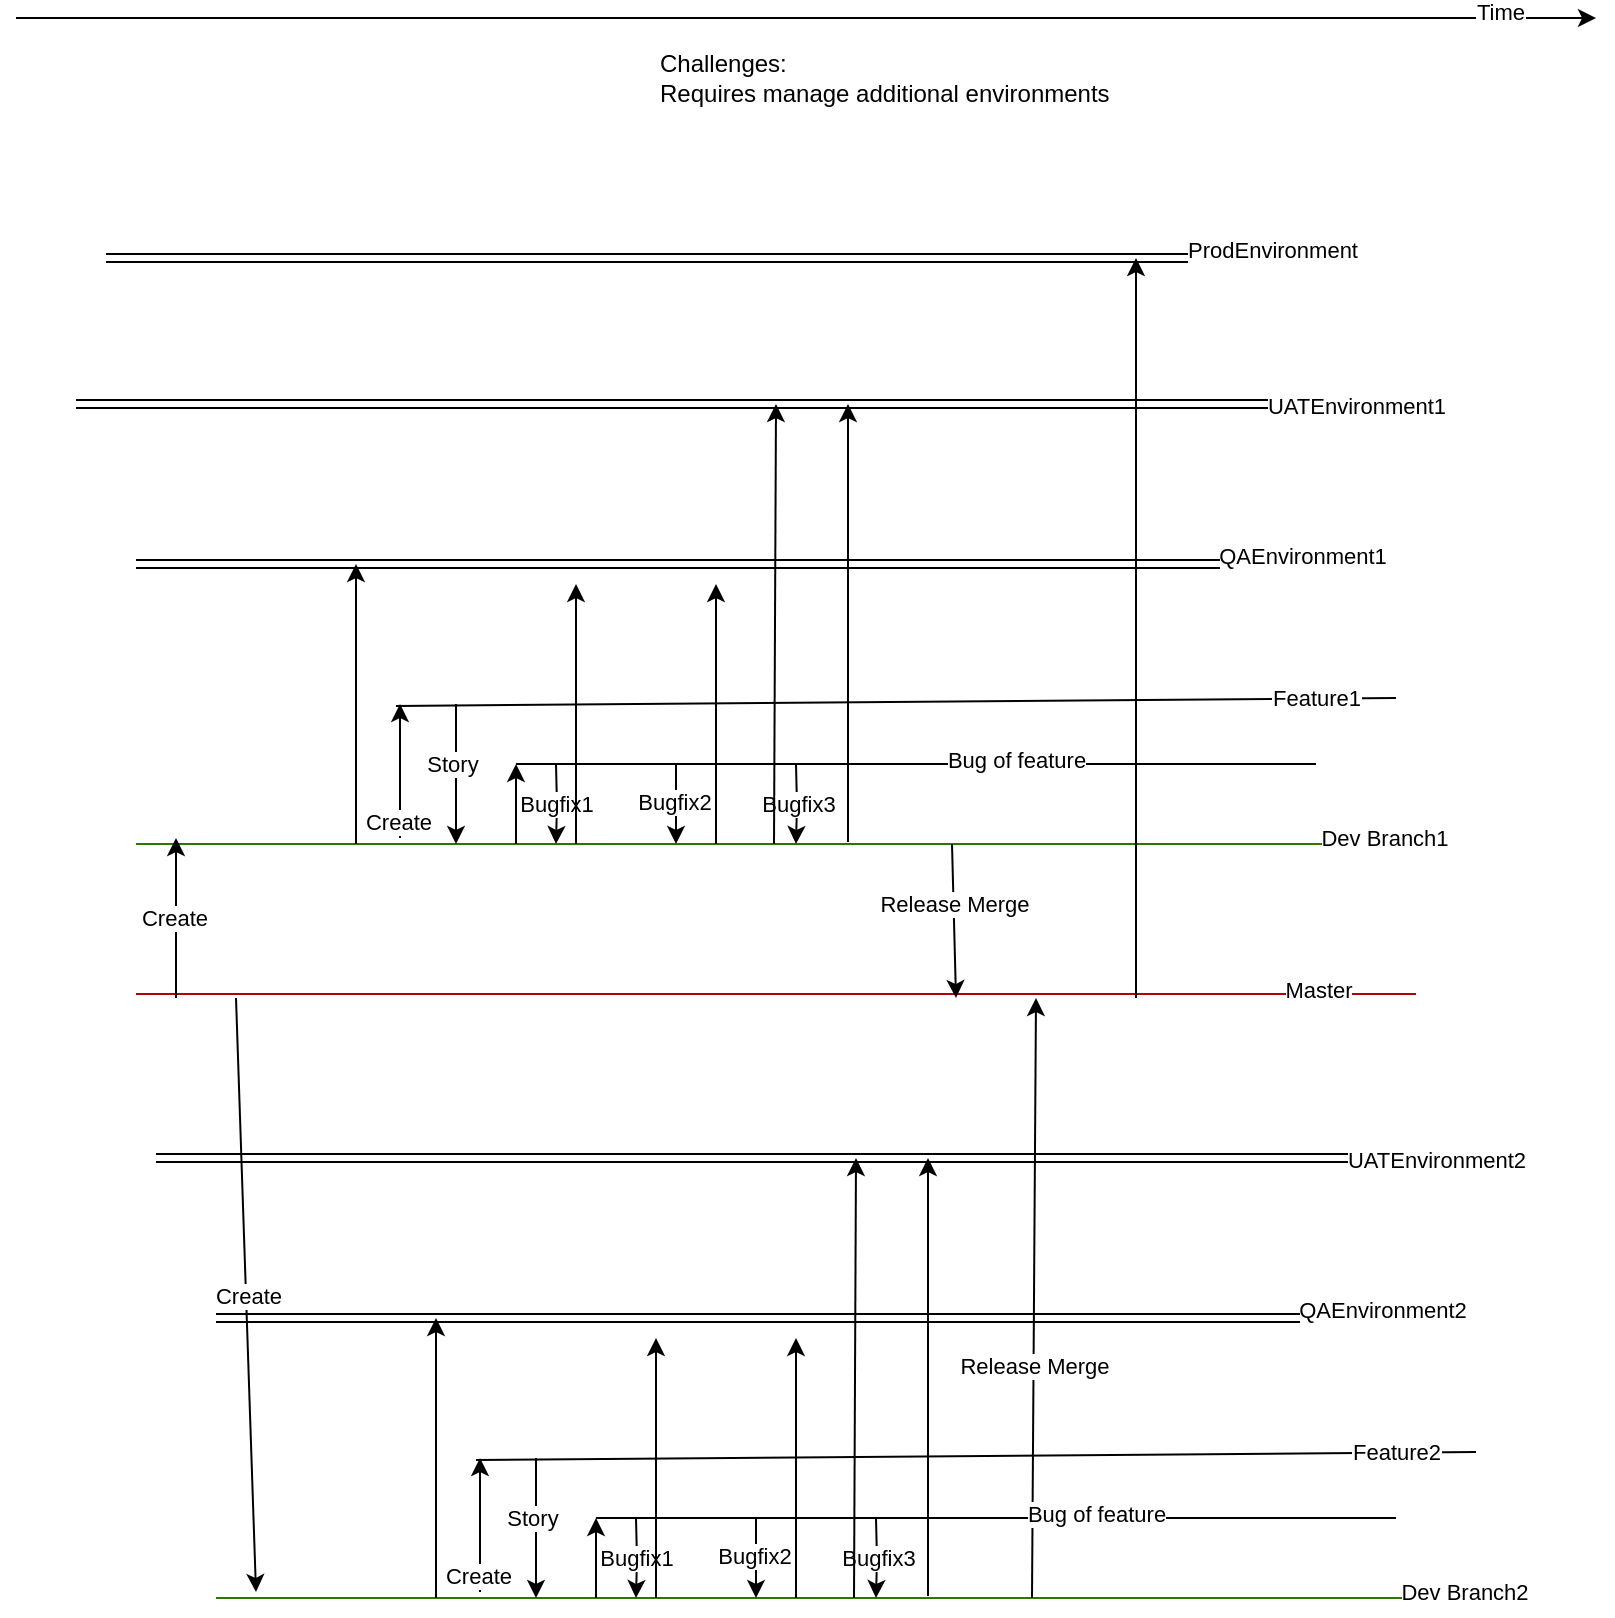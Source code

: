 <mxfile version="28.0.7">
  <diagram name="Page-1" id="RSDUTmjx3TpfhgwKDqh5">
    <mxGraphModel dx="2585" dy="1545" grid="1" gridSize="10" guides="1" tooltips="1" connect="1" arrows="1" fold="1" page="1" pageScale="1" pageWidth="1100" pageHeight="850" math="0" shadow="0">
      <root>
        <mxCell id="0" />
        <mxCell id="1" parent="0" />
        <mxCell id="cFiekwsGZU19lGgXHQVi-1" value="" style="endArrow=none;html=1;rounded=0;fillColor=#60a917;strokeColor=#2D7600;" edge="1" parent="1">
          <mxGeometry width="50" height="50" relative="1" as="geometry">
            <mxPoint x="200" y="441" as="sourcePoint" />
            <mxPoint x="840" y="441" as="targetPoint" />
          </mxGeometry>
        </mxCell>
        <mxCell id="cFiekwsGZU19lGgXHQVi-2" value="Dev Branch1" style="edgeLabel;html=1;align=center;verticalAlign=middle;resizable=0;points=[];" vertex="1" connectable="0" parent="cFiekwsGZU19lGgXHQVi-1">
          <mxGeometry x="0.949" y="3" relative="1" as="geometry">
            <mxPoint as="offset" />
          </mxGeometry>
        </mxCell>
        <mxCell id="cFiekwsGZU19lGgXHQVi-3" value="" style="endArrow=none;html=1;rounded=0;fillColor=#e51400;strokeColor=#B20000;" edge="1" parent="1">
          <mxGeometry width="50" height="50" relative="1" as="geometry">
            <mxPoint x="200" y="516" as="sourcePoint" />
            <mxPoint x="840" y="516" as="targetPoint" />
          </mxGeometry>
        </mxCell>
        <mxCell id="cFiekwsGZU19lGgXHQVi-4" value="Master" style="edgeLabel;html=1;align=center;verticalAlign=middle;resizable=0;points=[];" vertex="1" connectable="0" parent="cFiekwsGZU19lGgXHQVi-3">
          <mxGeometry x="0.847" y="2" relative="1" as="geometry">
            <mxPoint as="offset" />
          </mxGeometry>
        </mxCell>
        <mxCell id="cFiekwsGZU19lGgXHQVi-5" style="edgeStyle=orthogonalEdgeStyle;rounded=0;orthogonalLoop=1;jettySize=auto;html=1;" edge="1" parent="1">
          <mxGeometry relative="1" as="geometry">
            <mxPoint x="360" y="441" as="targetPoint" />
            <mxPoint x="360" y="371" as="sourcePoint" />
          </mxGeometry>
        </mxCell>
        <mxCell id="cFiekwsGZU19lGgXHQVi-6" value="Story" style="edgeLabel;html=1;align=center;verticalAlign=middle;resizable=0;points=[];" vertex="1" connectable="0" parent="cFiekwsGZU19lGgXHQVi-5">
          <mxGeometry x="0.833" y="-2" relative="1" as="geometry">
            <mxPoint y="-34" as="offset" />
          </mxGeometry>
        </mxCell>
        <mxCell id="cFiekwsGZU19lGgXHQVi-7" style="edgeStyle=orthogonalEdgeStyle;rounded=0;orthogonalLoop=1;jettySize=auto;html=1;" edge="1" parent="1">
          <mxGeometry relative="1" as="geometry">
            <mxPoint x="410" y="441" as="targetPoint" />
            <mxPoint x="410" y="401" as="sourcePoint" />
          </mxGeometry>
        </mxCell>
        <mxCell id="cFiekwsGZU19lGgXHQVi-8" value="Bugfix1" style="edgeLabel;html=1;align=center;verticalAlign=middle;resizable=0;points=[];" vertex="1" connectable="0" parent="cFiekwsGZU19lGgXHQVi-7">
          <mxGeometry x="0.707" relative="1" as="geometry">
            <mxPoint y="-14" as="offset" />
          </mxGeometry>
        </mxCell>
        <mxCell id="cFiekwsGZU19lGgXHQVi-9" style="edgeStyle=orthogonalEdgeStyle;rounded=0;orthogonalLoop=1;jettySize=auto;html=1;" edge="1" parent="1">
          <mxGeometry relative="1" as="geometry">
            <mxPoint x="530" y="441" as="targetPoint" />
            <mxPoint x="530" y="401" as="sourcePoint" />
          </mxGeometry>
        </mxCell>
        <mxCell id="cFiekwsGZU19lGgXHQVi-10" value="Bugfix3" style="edgeLabel;html=1;align=center;verticalAlign=middle;resizable=0;points=[];" vertex="1" connectable="0" parent="cFiekwsGZU19lGgXHQVi-9">
          <mxGeometry x="0.501" y="-2" relative="1" as="geometry">
            <mxPoint x="2" y="-10" as="offset" />
          </mxGeometry>
        </mxCell>
        <mxCell id="cFiekwsGZU19lGgXHQVi-11" value="" style="endArrow=classic;html=1;rounded=0;" edge="1" parent="1">
          <mxGeometry width="50" height="50" relative="1" as="geometry">
            <mxPoint x="140" y="28" as="sourcePoint" />
            <mxPoint x="930" y="28" as="targetPoint" />
          </mxGeometry>
        </mxCell>
        <mxCell id="cFiekwsGZU19lGgXHQVi-12" value="Time" style="edgeLabel;html=1;align=center;verticalAlign=middle;resizable=0;points=[];" vertex="1" connectable="0" parent="cFiekwsGZU19lGgXHQVi-11">
          <mxGeometry x="0.877" y="3" relative="1" as="geometry">
            <mxPoint as="offset" />
          </mxGeometry>
        </mxCell>
        <mxCell id="cFiekwsGZU19lGgXHQVi-13" value="" style="endArrow=none;html=1;rounded=0;" edge="1" parent="1">
          <mxGeometry width="50" height="50" relative="1" as="geometry">
            <mxPoint x="330" y="372" as="sourcePoint" />
            <mxPoint x="830" y="368" as="targetPoint" />
          </mxGeometry>
        </mxCell>
        <mxCell id="cFiekwsGZU19lGgXHQVi-14" value="Feature1" style="edgeLabel;html=1;align=center;verticalAlign=middle;resizable=0;points=[];" vertex="1" connectable="0" parent="cFiekwsGZU19lGgXHQVi-13">
          <mxGeometry x="0.656" y="1" relative="1" as="geometry">
            <mxPoint x="46" as="offset" />
          </mxGeometry>
        </mxCell>
        <mxCell id="cFiekwsGZU19lGgXHQVi-15" value="" style="endArrow=classic;html=1;rounded=0;" edge="1" parent="1">
          <mxGeometry width="50" height="50" relative="1" as="geometry">
            <mxPoint x="332" y="438" as="sourcePoint" />
            <mxPoint x="332" y="371" as="targetPoint" />
          </mxGeometry>
        </mxCell>
        <mxCell id="cFiekwsGZU19lGgXHQVi-16" value="Create" style="edgeLabel;html=1;align=center;verticalAlign=middle;resizable=0;points=[];" vertex="1" connectable="0" parent="cFiekwsGZU19lGgXHQVi-15">
          <mxGeometry x="-0.743" y="1" relative="1" as="geometry">
            <mxPoint as="offset" />
          </mxGeometry>
        </mxCell>
        <mxCell id="cFiekwsGZU19lGgXHQVi-17" value="" style="endArrow=classic;html=1;rounded=0;" edge="1" parent="1">
          <mxGeometry width="50" height="50" relative="1" as="geometry">
            <mxPoint x="470" y="401" as="sourcePoint" />
            <mxPoint x="470" y="441" as="targetPoint" />
          </mxGeometry>
        </mxCell>
        <mxCell id="cFiekwsGZU19lGgXHQVi-18" value="Bugfix2" style="edgeLabel;html=1;align=center;verticalAlign=middle;resizable=0;points=[];" vertex="1" connectable="0" parent="cFiekwsGZU19lGgXHQVi-17">
          <mxGeometry x="-0.048" y="-1" relative="1" as="geometry">
            <mxPoint as="offset" />
          </mxGeometry>
        </mxCell>
        <mxCell id="cFiekwsGZU19lGgXHQVi-19" value="" style="shape=link;html=1;rounded=0;" edge="1" parent="1">
          <mxGeometry width="100" relative="1" as="geometry">
            <mxPoint x="200" y="301" as="sourcePoint" />
            <mxPoint x="810" y="301" as="targetPoint" />
          </mxGeometry>
        </mxCell>
        <mxCell id="cFiekwsGZU19lGgXHQVi-20" value="QAEnvironment1" style="edgeLabel;html=1;align=center;verticalAlign=middle;resizable=0;points=[];" vertex="1" connectable="0" parent="cFiekwsGZU19lGgXHQVi-19">
          <mxGeometry x="0.907" y="4" relative="1" as="geometry">
            <mxPoint x="1" as="offset" />
          </mxGeometry>
        </mxCell>
        <mxCell id="cFiekwsGZU19lGgXHQVi-21" value="" style="endArrow=classic;html=1;rounded=0;" edge="1" parent="1">
          <mxGeometry width="50" height="50" relative="1" as="geometry">
            <mxPoint x="310" y="441" as="sourcePoint" />
            <mxPoint x="310" y="301" as="targetPoint" />
          </mxGeometry>
        </mxCell>
        <mxCell id="cFiekwsGZU19lGgXHQVi-22" value="" style="endArrow=classic;html=1;rounded=0;" edge="1" parent="1">
          <mxGeometry width="50" height="50" relative="1" as="geometry">
            <mxPoint x="420" y="441" as="sourcePoint" />
            <mxPoint x="420" y="311" as="targetPoint" />
          </mxGeometry>
        </mxCell>
        <mxCell id="cFiekwsGZU19lGgXHQVi-23" value="" style="shape=link;html=1;rounded=0;" edge="1" parent="1">
          <mxGeometry width="100" relative="1" as="geometry">
            <mxPoint x="170" y="221" as="sourcePoint" />
            <mxPoint x="840" y="221" as="targetPoint" />
          </mxGeometry>
        </mxCell>
        <mxCell id="cFiekwsGZU19lGgXHQVi-24" value="UATEnvironment1" style="edgeLabel;html=1;align=center;verticalAlign=middle;resizable=0;points=[];" vertex="1" connectable="0" parent="cFiekwsGZU19lGgXHQVi-23">
          <mxGeometry x="0.909" y="-1" relative="1" as="geometry">
            <mxPoint as="offset" />
          </mxGeometry>
        </mxCell>
        <mxCell id="cFiekwsGZU19lGgXHQVi-25" value="" style="endArrow=classic;html=1;rounded=0;" edge="1" parent="1">
          <mxGeometry width="50" height="50" relative="1" as="geometry">
            <mxPoint x="490" y="441" as="sourcePoint" />
            <mxPoint x="490" y="311" as="targetPoint" />
          </mxGeometry>
        </mxCell>
        <mxCell id="cFiekwsGZU19lGgXHQVi-26" value="" style="endArrow=classic;html=1;rounded=0;" edge="1" parent="1">
          <mxGeometry width="50" height="50" relative="1" as="geometry">
            <mxPoint x="608" y="441" as="sourcePoint" />
            <mxPoint x="610" y="518" as="targetPoint" />
          </mxGeometry>
        </mxCell>
        <mxCell id="cFiekwsGZU19lGgXHQVi-27" value="Release Merge" style="edgeLabel;html=1;align=center;verticalAlign=middle;resizable=0;points=[];" vertex="1" connectable="0" parent="cFiekwsGZU19lGgXHQVi-26">
          <mxGeometry x="-0.227" relative="1" as="geometry">
            <mxPoint as="offset" />
          </mxGeometry>
        </mxCell>
        <mxCell id="cFiekwsGZU19lGgXHQVi-28" value="" style="endArrow=classic;html=1;rounded=0;" edge="1" parent="1">
          <mxGeometry width="50" height="50" relative="1" as="geometry">
            <mxPoint x="519" y="441" as="sourcePoint" />
            <mxPoint x="520" y="221" as="targetPoint" />
          </mxGeometry>
        </mxCell>
        <mxCell id="cFiekwsGZU19lGgXHQVi-29" value="" style="shape=link;html=1;rounded=0;" edge="1" parent="1">
          <mxGeometry width="100" relative="1" as="geometry">
            <mxPoint x="185" y="148" as="sourcePoint" />
            <mxPoint x="795" y="148" as="targetPoint" />
          </mxGeometry>
        </mxCell>
        <mxCell id="cFiekwsGZU19lGgXHQVi-30" value="ProdEnvironment" style="edgeLabel;html=1;align=center;verticalAlign=middle;resizable=0;points=[];" vertex="1" connectable="0" parent="cFiekwsGZU19lGgXHQVi-29">
          <mxGeometry x="0.907" y="4" relative="1" as="geometry">
            <mxPoint x="1" as="offset" />
          </mxGeometry>
        </mxCell>
        <mxCell id="cFiekwsGZU19lGgXHQVi-31" value="" style="endArrow=classic;html=1;rounded=0;" edge="1" parent="1">
          <mxGeometry width="50" height="50" relative="1" as="geometry">
            <mxPoint x="700" y="518" as="sourcePoint" />
            <mxPoint x="700" y="148" as="targetPoint" />
          </mxGeometry>
        </mxCell>
        <mxCell id="cFiekwsGZU19lGgXHQVi-32" value="" style="endArrow=none;html=1;rounded=0;" edge="1" parent="1">
          <mxGeometry width="50" height="50" relative="1" as="geometry">
            <mxPoint x="390" y="401" as="sourcePoint" />
            <mxPoint x="790" y="401" as="targetPoint" />
          </mxGeometry>
        </mxCell>
        <mxCell id="cFiekwsGZU19lGgXHQVi-33" value="Bug of feature" style="edgeLabel;html=1;align=center;verticalAlign=middle;resizable=0;points=[];" vertex="1" connectable="0" parent="cFiekwsGZU19lGgXHQVi-32">
          <mxGeometry x="0.248" y="2" relative="1" as="geometry">
            <mxPoint as="offset" />
          </mxGeometry>
        </mxCell>
        <mxCell id="cFiekwsGZU19lGgXHQVi-34" value="" style="endArrow=classic;html=1;rounded=0;" edge="1" parent="1">
          <mxGeometry width="50" height="50" relative="1" as="geometry">
            <mxPoint x="390" y="441" as="sourcePoint" />
            <mxPoint x="390" y="401" as="targetPoint" />
          </mxGeometry>
        </mxCell>
        <mxCell id="cFiekwsGZU19lGgXHQVi-35" value="" style="endArrow=classic;html=1;rounded=0;" edge="1" parent="1">
          <mxGeometry width="50" height="50" relative="1" as="geometry">
            <mxPoint x="556" y="440" as="sourcePoint" />
            <mxPoint x="556" y="221" as="targetPoint" />
          </mxGeometry>
        </mxCell>
        <mxCell id="cFiekwsGZU19lGgXHQVi-36" value="&lt;div&gt;Challenges:&lt;/div&gt;&lt;div&gt;Requires manage additional environments&lt;/div&gt;" style="text;html=1;align=left;verticalAlign=middle;resizable=0;points=[];autosize=1;strokeColor=none;fillColor=none;" vertex="1" parent="1">
          <mxGeometry x="460" y="38" width="250" height="40" as="geometry" />
        </mxCell>
        <mxCell id="cFiekwsGZU19lGgXHQVi-37" value="" style="endArrow=classic;html=1;rounded=0;" edge="1" parent="1">
          <mxGeometry width="50" height="50" relative="1" as="geometry">
            <mxPoint x="220" y="518" as="sourcePoint" />
            <mxPoint x="220" y="438" as="targetPoint" />
          </mxGeometry>
        </mxCell>
        <mxCell id="cFiekwsGZU19lGgXHQVi-38" value="Create" style="edgeLabel;html=1;align=center;verticalAlign=middle;resizable=0;points=[];" vertex="1" connectable="0" parent="cFiekwsGZU19lGgXHQVi-37">
          <mxGeometry x="0.004" y="1" relative="1" as="geometry">
            <mxPoint as="offset" />
          </mxGeometry>
        </mxCell>
        <mxCell id="cFiekwsGZU19lGgXHQVi-39" value="" style="endArrow=none;html=1;rounded=0;fillColor=#60a917;strokeColor=#2D7600;" edge="1" parent="1">
          <mxGeometry width="50" height="50" relative="1" as="geometry">
            <mxPoint x="240" y="818" as="sourcePoint" />
            <mxPoint x="880" y="818" as="targetPoint" />
          </mxGeometry>
        </mxCell>
        <mxCell id="cFiekwsGZU19lGgXHQVi-40" value="Dev Branch2" style="edgeLabel;html=1;align=center;verticalAlign=middle;resizable=0;points=[];" vertex="1" connectable="0" parent="cFiekwsGZU19lGgXHQVi-39">
          <mxGeometry x="0.949" y="3" relative="1" as="geometry">
            <mxPoint as="offset" />
          </mxGeometry>
        </mxCell>
        <mxCell id="cFiekwsGZU19lGgXHQVi-41" style="edgeStyle=orthogonalEdgeStyle;rounded=0;orthogonalLoop=1;jettySize=auto;html=1;" edge="1" parent="1">
          <mxGeometry relative="1" as="geometry">
            <mxPoint x="400" y="818" as="targetPoint" />
            <mxPoint x="400" y="748" as="sourcePoint" />
          </mxGeometry>
        </mxCell>
        <mxCell id="cFiekwsGZU19lGgXHQVi-42" value="Story" style="edgeLabel;html=1;align=center;verticalAlign=middle;resizable=0;points=[];" vertex="1" connectable="0" parent="cFiekwsGZU19lGgXHQVi-41">
          <mxGeometry x="0.833" y="-2" relative="1" as="geometry">
            <mxPoint y="-34" as="offset" />
          </mxGeometry>
        </mxCell>
        <mxCell id="cFiekwsGZU19lGgXHQVi-43" style="edgeStyle=orthogonalEdgeStyle;rounded=0;orthogonalLoop=1;jettySize=auto;html=1;" edge="1" parent="1">
          <mxGeometry relative="1" as="geometry">
            <mxPoint x="450" y="818" as="targetPoint" />
            <mxPoint x="450" y="778" as="sourcePoint" />
          </mxGeometry>
        </mxCell>
        <mxCell id="cFiekwsGZU19lGgXHQVi-44" value="Bugfix1" style="edgeLabel;html=1;align=center;verticalAlign=middle;resizable=0;points=[];" vertex="1" connectable="0" parent="cFiekwsGZU19lGgXHQVi-43">
          <mxGeometry x="0.707" relative="1" as="geometry">
            <mxPoint y="-14" as="offset" />
          </mxGeometry>
        </mxCell>
        <mxCell id="cFiekwsGZU19lGgXHQVi-45" style="edgeStyle=orthogonalEdgeStyle;rounded=0;orthogonalLoop=1;jettySize=auto;html=1;" edge="1" parent="1">
          <mxGeometry relative="1" as="geometry">
            <mxPoint x="570" y="818" as="targetPoint" />
            <mxPoint x="570" y="778" as="sourcePoint" />
          </mxGeometry>
        </mxCell>
        <mxCell id="cFiekwsGZU19lGgXHQVi-46" value="Bugfix3" style="edgeLabel;html=1;align=center;verticalAlign=middle;resizable=0;points=[];" vertex="1" connectable="0" parent="cFiekwsGZU19lGgXHQVi-45">
          <mxGeometry x="0.501" y="-2" relative="1" as="geometry">
            <mxPoint x="2" y="-10" as="offset" />
          </mxGeometry>
        </mxCell>
        <mxCell id="cFiekwsGZU19lGgXHQVi-47" value="" style="endArrow=none;html=1;rounded=0;" edge="1" parent="1">
          <mxGeometry width="50" height="50" relative="1" as="geometry">
            <mxPoint x="370" y="749" as="sourcePoint" />
            <mxPoint x="870" y="745" as="targetPoint" />
          </mxGeometry>
        </mxCell>
        <mxCell id="cFiekwsGZU19lGgXHQVi-48" value="Feature2" style="edgeLabel;html=1;align=center;verticalAlign=middle;resizable=0;points=[];" vertex="1" connectable="0" parent="cFiekwsGZU19lGgXHQVi-47">
          <mxGeometry x="0.656" y="1" relative="1" as="geometry">
            <mxPoint x="46" as="offset" />
          </mxGeometry>
        </mxCell>
        <mxCell id="cFiekwsGZU19lGgXHQVi-49" value="" style="endArrow=classic;html=1;rounded=0;" edge="1" parent="1">
          <mxGeometry width="50" height="50" relative="1" as="geometry">
            <mxPoint x="372" y="815" as="sourcePoint" />
            <mxPoint x="372" y="748" as="targetPoint" />
          </mxGeometry>
        </mxCell>
        <mxCell id="cFiekwsGZU19lGgXHQVi-50" value="Create" style="edgeLabel;html=1;align=center;verticalAlign=middle;resizable=0;points=[];" vertex="1" connectable="0" parent="cFiekwsGZU19lGgXHQVi-49">
          <mxGeometry x="-0.743" y="1" relative="1" as="geometry">
            <mxPoint as="offset" />
          </mxGeometry>
        </mxCell>
        <mxCell id="cFiekwsGZU19lGgXHQVi-51" value="" style="endArrow=classic;html=1;rounded=0;" edge="1" parent="1">
          <mxGeometry width="50" height="50" relative="1" as="geometry">
            <mxPoint x="510" y="778" as="sourcePoint" />
            <mxPoint x="510" y="818" as="targetPoint" />
          </mxGeometry>
        </mxCell>
        <mxCell id="cFiekwsGZU19lGgXHQVi-52" value="Bugfix2" style="edgeLabel;html=1;align=center;verticalAlign=middle;resizable=0;points=[];" vertex="1" connectable="0" parent="cFiekwsGZU19lGgXHQVi-51">
          <mxGeometry x="-0.048" y="-1" relative="1" as="geometry">
            <mxPoint as="offset" />
          </mxGeometry>
        </mxCell>
        <mxCell id="cFiekwsGZU19lGgXHQVi-53" value="" style="shape=link;html=1;rounded=0;" edge="1" parent="1">
          <mxGeometry width="100" relative="1" as="geometry">
            <mxPoint x="240" y="678" as="sourcePoint" />
            <mxPoint x="850" y="678" as="targetPoint" />
          </mxGeometry>
        </mxCell>
        <mxCell id="cFiekwsGZU19lGgXHQVi-54" value="QAEnvironment2" style="edgeLabel;html=1;align=center;verticalAlign=middle;resizable=0;points=[];" vertex="1" connectable="0" parent="cFiekwsGZU19lGgXHQVi-53">
          <mxGeometry x="0.907" y="4" relative="1" as="geometry">
            <mxPoint x="1" as="offset" />
          </mxGeometry>
        </mxCell>
        <mxCell id="cFiekwsGZU19lGgXHQVi-55" value="" style="endArrow=classic;html=1;rounded=0;" edge="1" parent="1">
          <mxGeometry width="50" height="50" relative="1" as="geometry">
            <mxPoint x="350" y="818" as="sourcePoint" />
            <mxPoint x="350" y="678" as="targetPoint" />
          </mxGeometry>
        </mxCell>
        <mxCell id="cFiekwsGZU19lGgXHQVi-56" value="" style="endArrow=classic;html=1;rounded=0;" edge="1" parent="1">
          <mxGeometry width="50" height="50" relative="1" as="geometry">
            <mxPoint x="460" y="818" as="sourcePoint" />
            <mxPoint x="460" y="688" as="targetPoint" />
          </mxGeometry>
        </mxCell>
        <mxCell id="cFiekwsGZU19lGgXHQVi-57" value="" style="shape=link;html=1;rounded=0;" edge="1" parent="1">
          <mxGeometry width="100" relative="1" as="geometry">
            <mxPoint x="210" y="598" as="sourcePoint" />
            <mxPoint x="880" y="598" as="targetPoint" />
          </mxGeometry>
        </mxCell>
        <mxCell id="cFiekwsGZU19lGgXHQVi-58" value="UATEnvironment2" style="edgeLabel;html=1;align=center;verticalAlign=middle;resizable=0;points=[];" vertex="1" connectable="0" parent="cFiekwsGZU19lGgXHQVi-57">
          <mxGeometry x="0.909" y="-1" relative="1" as="geometry">
            <mxPoint as="offset" />
          </mxGeometry>
        </mxCell>
        <mxCell id="cFiekwsGZU19lGgXHQVi-59" value="" style="endArrow=classic;html=1;rounded=0;" edge="1" parent="1">
          <mxGeometry width="50" height="50" relative="1" as="geometry">
            <mxPoint x="530" y="818" as="sourcePoint" />
            <mxPoint x="530" y="688" as="targetPoint" />
          </mxGeometry>
        </mxCell>
        <mxCell id="cFiekwsGZU19lGgXHQVi-60" value="" style="endArrow=classic;html=1;rounded=0;" edge="1" parent="1">
          <mxGeometry width="50" height="50" relative="1" as="geometry">
            <mxPoint x="648" y="818" as="sourcePoint" />
            <mxPoint x="650" y="518" as="targetPoint" />
          </mxGeometry>
        </mxCell>
        <mxCell id="cFiekwsGZU19lGgXHQVi-61" value="Release Merge" style="edgeLabel;html=1;align=center;verticalAlign=middle;resizable=0;points=[];" vertex="1" connectable="0" parent="cFiekwsGZU19lGgXHQVi-60">
          <mxGeometry x="-0.227" relative="1" as="geometry">
            <mxPoint as="offset" />
          </mxGeometry>
        </mxCell>
        <mxCell id="cFiekwsGZU19lGgXHQVi-62" value="" style="endArrow=classic;html=1;rounded=0;" edge="1" parent="1">
          <mxGeometry width="50" height="50" relative="1" as="geometry">
            <mxPoint x="559" y="818" as="sourcePoint" />
            <mxPoint x="560" y="598" as="targetPoint" />
          </mxGeometry>
        </mxCell>
        <mxCell id="cFiekwsGZU19lGgXHQVi-63" value="" style="endArrow=none;html=1;rounded=0;" edge="1" parent="1">
          <mxGeometry width="50" height="50" relative="1" as="geometry">
            <mxPoint x="430" y="778" as="sourcePoint" />
            <mxPoint x="830" y="778" as="targetPoint" />
          </mxGeometry>
        </mxCell>
        <mxCell id="cFiekwsGZU19lGgXHQVi-64" value="Bug of feature" style="edgeLabel;html=1;align=center;verticalAlign=middle;resizable=0;points=[];" vertex="1" connectable="0" parent="cFiekwsGZU19lGgXHQVi-63">
          <mxGeometry x="0.248" y="2" relative="1" as="geometry">
            <mxPoint as="offset" />
          </mxGeometry>
        </mxCell>
        <mxCell id="cFiekwsGZU19lGgXHQVi-65" value="" style="endArrow=classic;html=1;rounded=0;" edge="1" parent="1">
          <mxGeometry width="50" height="50" relative="1" as="geometry">
            <mxPoint x="430" y="818" as="sourcePoint" />
            <mxPoint x="430" y="778" as="targetPoint" />
          </mxGeometry>
        </mxCell>
        <mxCell id="cFiekwsGZU19lGgXHQVi-66" value="" style="endArrow=classic;html=1;rounded=0;" edge="1" parent="1">
          <mxGeometry width="50" height="50" relative="1" as="geometry">
            <mxPoint x="596" y="817" as="sourcePoint" />
            <mxPoint x="596" y="598" as="targetPoint" />
          </mxGeometry>
        </mxCell>
        <mxCell id="cFiekwsGZU19lGgXHQVi-67" value="" style="endArrow=classic;html=1;rounded=0;" edge="1" parent="1">
          <mxGeometry width="50" height="50" relative="1" as="geometry">
            <mxPoint x="250" y="518" as="sourcePoint" />
            <mxPoint x="260" y="815" as="targetPoint" />
          </mxGeometry>
        </mxCell>
        <mxCell id="cFiekwsGZU19lGgXHQVi-68" value="Create" style="edgeLabel;html=1;align=center;verticalAlign=middle;resizable=0;points=[];" vertex="1" connectable="0" parent="cFiekwsGZU19lGgXHQVi-67">
          <mxGeometry x="0.004" y="1" relative="1" as="geometry">
            <mxPoint as="offset" />
          </mxGeometry>
        </mxCell>
      </root>
    </mxGraphModel>
  </diagram>
</mxfile>
